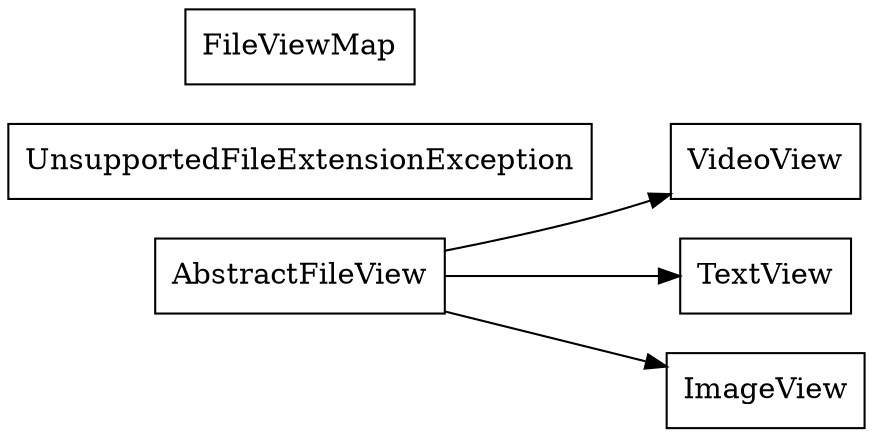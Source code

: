 strict digraph class_diagram {
  rankdir=LR;
  VideoView[
    label="VideoView",
    URL="VideoView.html",
    tooltip="org.as2lib.sample.filebrowser.view.file.VideoView",
    shape="record"
  ];
  UnsupportedFileExtensionException[
    label="UnsupportedFileExtensionException",
    URL="UnsupportedFileExtensionException.html",
    tooltip="org.as2lib.sample.filebrowser.view.file.UnsupportedFileExtensionException",
    shape="record"
  ];
  TextView[
    label="TextView",
    URL="TextView.html",
    tooltip="org.as2lib.sample.filebrowser.view.file.TextView",
    shape="record"
  ];
  ImageView[
    label="ImageView",
    URL="ImageView.html",
    tooltip="org.as2lib.sample.filebrowser.view.file.ImageView",
    shape="record"
  ];
  FileViewMap[
    label="FileViewMap",
    URL="FileViewMap.html",
    tooltip="org.as2lib.sample.filebrowser.view.file.FileViewMap",
    shape="record"
  ];
  AbstractFileView[
    label="AbstractFileView",
    URL="AbstractFileView.html",
    tooltip="org.as2lib.sample.filebrowser.view.file.AbstractFileView",
    shape="record"
  ];
  AbstractFileView -> VideoView;
  AbstractFileView -> TextView;
  AbstractFileView -> ImageView;
}
